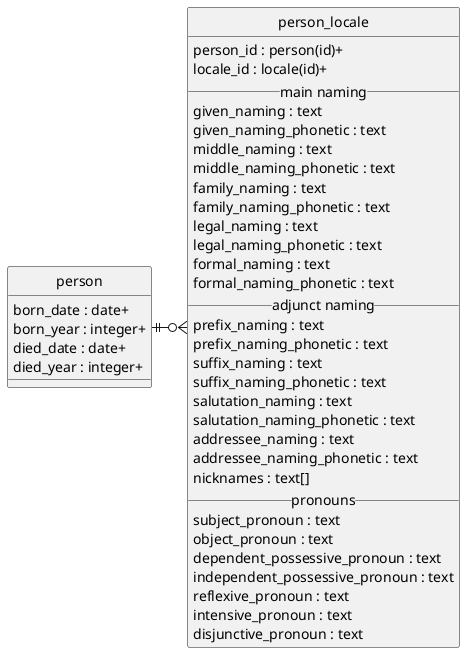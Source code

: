 @startuml uml
skinparam monochrome true
skinparam linetype ortho
hide circle

entity person {
    born_date : date+
    born_year : integer+
    died_date : date+
    died_year : integer+
}

entity person_locale {
    person_id : person(id)+
    locale_id : locale(id)+
    __ main naming __
    given_naming : text
    given_naming_phonetic : text
    middle_naming : text
    middle_naming_phonetic : text
    family_naming : text
    family_naming_phonetic : text
    legal_naming : text
    legal_naming_phonetic : text
    formal_naming : text
    formal_naming_phonetic : text
    __ adjunct naming __
    prefix_naming : text
    prefix_naming_phonetic : text
    suffix_naming : text
    suffix_naming_phonetic : text
    salutation_naming : text
    salutation_naming_phonetic : text
    addressee_naming : text
    addressee_naming_phonetic : text
    nicknames : text[]
    __ pronouns __
    subject_pronoun : text
    object_pronoun : text
    dependent_possessive_pronoun : text
    independent_possessive_pronoun : text
    reflexive_pronoun : text
    intensive_pronoun : text
    disjunctive_pronoun : text
}

person ||-r-o{ person_locale

@enduml
